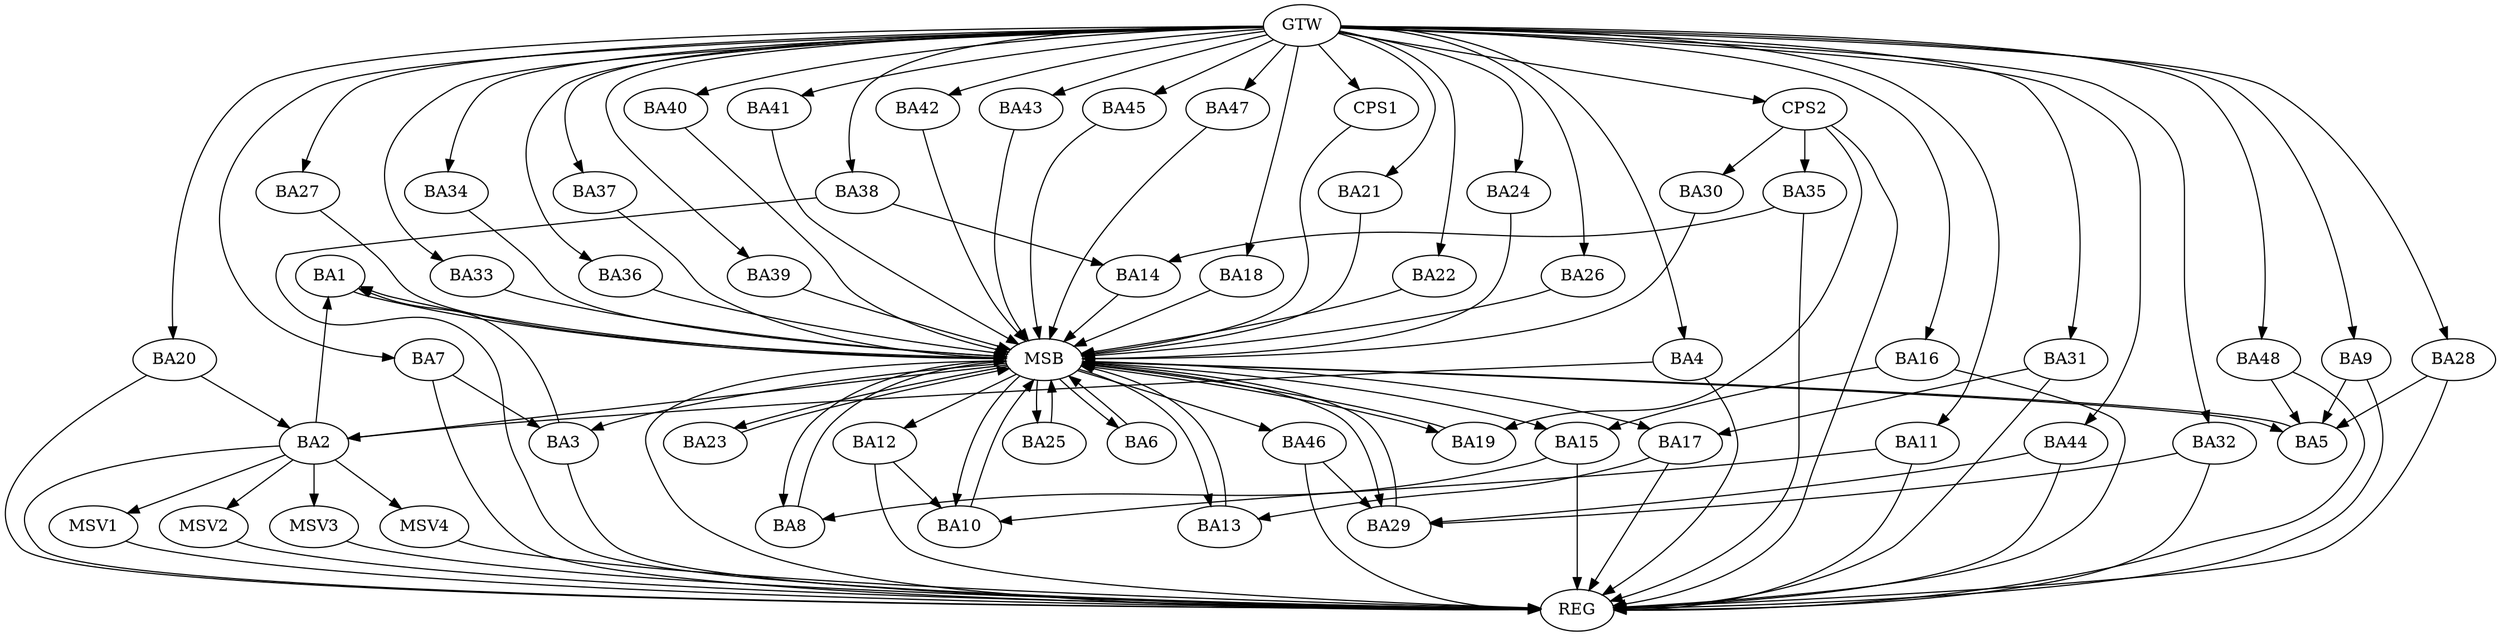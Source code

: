 strict digraph G {
  BA1 [ label="BA1" ];
  BA2 [ label="BA2" ];
  BA3 [ label="BA3" ];
  BA4 [ label="BA4" ];
  BA5 [ label="BA5" ];
  BA6 [ label="BA6" ];
  BA7 [ label="BA7" ];
  BA8 [ label="BA8" ];
  BA9 [ label="BA9" ];
  BA10 [ label="BA10" ];
  BA11 [ label="BA11" ];
  BA12 [ label="BA12" ];
  BA13 [ label="BA13" ];
  BA14 [ label="BA14" ];
  BA15 [ label="BA15" ];
  BA16 [ label="BA16" ];
  BA17 [ label="BA17" ];
  BA18 [ label="BA18" ];
  BA19 [ label="BA19" ];
  BA20 [ label="BA20" ];
  BA21 [ label="BA21" ];
  BA22 [ label="BA22" ];
  BA23 [ label="BA23" ];
  BA24 [ label="BA24" ];
  BA25 [ label="BA25" ];
  BA26 [ label="BA26" ];
  BA27 [ label="BA27" ];
  BA28 [ label="BA28" ];
  BA29 [ label="BA29" ];
  BA30 [ label="BA30" ];
  BA31 [ label="BA31" ];
  BA32 [ label="BA32" ];
  BA33 [ label="BA33" ];
  BA34 [ label="BA34" ];
  BA35 [ label="BA35" ];
  BA36 [ label="BA36" ];
  BA37 [ label="BA37" ];
  BA38 [ label="BA38" ];
  BA39 [ label="BA39" ];
  BA40 [ label="BA40" ];
  BA41 [ label="BA41" ];
  BA42 [ label="BA42" ];
  BA43 [ label="BA43" ];
  BA44 [ label="BA44" ];
  BA45 [ label="BA45" ];
  BA46 [ label="BA46" ];
  BA47 [ label="BA47" ];
  BA48 [ label="BA48" ];
  CPS1 [ label="CPS1" ];
  CPS2 [ label="CPS2" ];
  GTW [ label="GTW" ];
  REG [ label="REG" ];
  MSB [ label="MSB" ];
  MSV1 [ label="MSV1" ];
  MSV2 [ label="MSV2" ];
  MSV3 [ label="MSV3" ];
  MSV4 [ label="MSV4" ];
  BA2 -> BA1;
  BA3 -> BA1;
  BA4 -> BA2;
  BA7 -> BA3;
  BA9 -> BA5;
  BA11 -> BA10;
  BA12 -> BA10;
  BA15 -> BA8;
  BA16 -> BA15;
  BA17 -> BA13;
  BA20 -> BA2;
  BA28 -> BA5;
  BA31 -> BA17;
  BA32 -> BA29;
  BA35 -> BA14;
  BA38 -> BA14;
  BA44 -> BA29;
  BA46 -> BA29;
  BA48 -> BA5;
  CPS2 -> BA30;
  CPS2 -> BA35;
  CPS2 -> BA19;
  GTW -> BA4;
  GTW -> BA7;
  GTW -> BA9;
  GTW -> BA11;
  GTW -> BA16;
  GTW -> BA18;
  GTW -> BA20;
  GTW -> BA21;
  GTW -> BA22;
  GTW -> BA24;
  GTW -> BA26;
  GTW -> BA27;
  GTW -> BA28;
  GTW -> BA31;
  GTW -> BA32;
  GTW -> BA33;
  GTW -> BA34;
  GTW -> BA36;
  GTW -> BA37;
  GTW -> BA38;
  GTW -> BA39;
  GTW -> BA40;
  GTW -> BA41;
  GTW -> BA42;
  GTW -> BA43;
  GTW -> BA44;
  GTW -> BA45;
  GTW -> BA47;
  GTW -> BA48;
  GTW -> CPS1;
  GTW -> CPS2;
  BA2 -> REG;
  BA3 -> REG;
  BA4 -> REG;
  BA7 -> REG;
  BA9 -> REG;
  BA11 -> REG;
  BA12 -> REG;
  BA15 -> REG;
  BA16 -> REG;
  BA17 -> REG;
  BA20 -> REG;
  BA28 -> REG;
  BA31 -> REG;
  BA32 -> REG;
  BA35 -> REG;
  BA38 -> REG;
  BA44 -> REG;
  BA46 -> REG;
  BA48 -> REG;
  CPS2 -> REG;
  BA1 -> MSB;
  MSB -> BA2;
  MSB -> REG;
  BA5 -> MSB;
  MSB -> BA3;
  BA6 -> MSB;
  BA8 -> MSB;
  MSB -> BA6;
  BA10 -> MSB;
  MSB -> BA8;
  BA13 -> MSB;
  MSB -> BA5;
  BA14 -> MSB;
  MSB -> BA10;
  BA18 -> MSB;
  BA19 -> MSB;
  MSB -> BA12;
  BA21 -> MSB;
  BA22 -> MSB;
  BA23 -> MSB;
  MSB -> BA15;
  BA24 -> MSB;
  MSB -> BA19;
  BA25 -> MSB;
  BA26 -> MSB;
  BA27 -> MSB;
  MSB -> BA1;
  BA29 -> MSB;
  BA30 -> MSB;
  MSB -> BA25;
  BA33 -> MSB;
  BA34 -> MSB;
  MSB -> BA29;
  BA36 -> MSB;
  BA37 -> MSB;
  BA39 -> MSB;
  MSB -> BA13;
  BA40 -> MSB;
  BA41 -> MSB;
  BA42 -> MSB;
  BA43 -> MSB;
  BA45 -> MSB;
  BA47 -> MSB;
  CPS1 -> MSB;
  MSB -> BA17;
  MSB -> BA46;
  MSB -> BA23;
  BA2 -> MSV1;
  MSV1 -> REG;
  BA2 -> MSV2;
  MSV2 -> REG;
  BA2 -> MSV3;
  BA2 -> MSV4;
  MSV3 -> REG;
  MSV4 -> REG;
}
